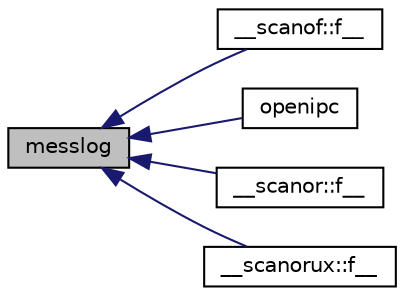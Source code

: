 digraph "messlog"
{
  edge [fontname="Helvetica",fontsize="10",labelfontname="Helvetica",labelfontsize="10"];
  node [fontname="Helvetica",fontsize="10",shape=record];
  rankdir="LR";
  Node1 [label="messlog",height=0.2,width=0.4,color="black", fillcolor="grey75", style="filled", fontcolor="black"];
  Node1 -> Node2 [dir="back",color="midnightblue",fontsize="10",style="solid",fontname="Helvetica"];
  Node2 [label="__scanof::f__",height=0.2,width=0.4,color="black", fillcolor="white", style="filled",URL="$df/df6/scanof_8f.html#ad51c058ca85ceb4978d922b8f52f4319"];
  Node1 -> Node3 [dir="back",color="midnightblue",fontsize="10",style="solid",fontname="Helvetica"];
  Node3 [label="openipc",height=0.2,width=0.4,color="black", fillcolor="white", style="filled",URL="$df/df6/scanof_8f.html#a844161f88698144dd553c9421c1b4c51"];
  Node1 -> Node4 [dir="back",color="midnightblue",fontsize="10",style="solid",fontname="Helvetica"];
  Node4 [label="__scanor::f__",height=0.2,width=0.4,color="black", fillcolor="white", style="filled",URL="$d7/de1/scanor_8f.html#a00cbc16af565ab72a951500c8d739dd4"];
  Node1 -> Node5 [dir="back",color="midnightblue",fontsize="10",style="solid",fontname="Helvetica"];
  Node5 [label="__scanorux::f__",height=0.2,width=0.4,color="black", fillcolor="white", style="filled",URL="$dc/d63/scanorux_8f.html#acfdde5fff001d747e11ae39c550c29c7"];
}

